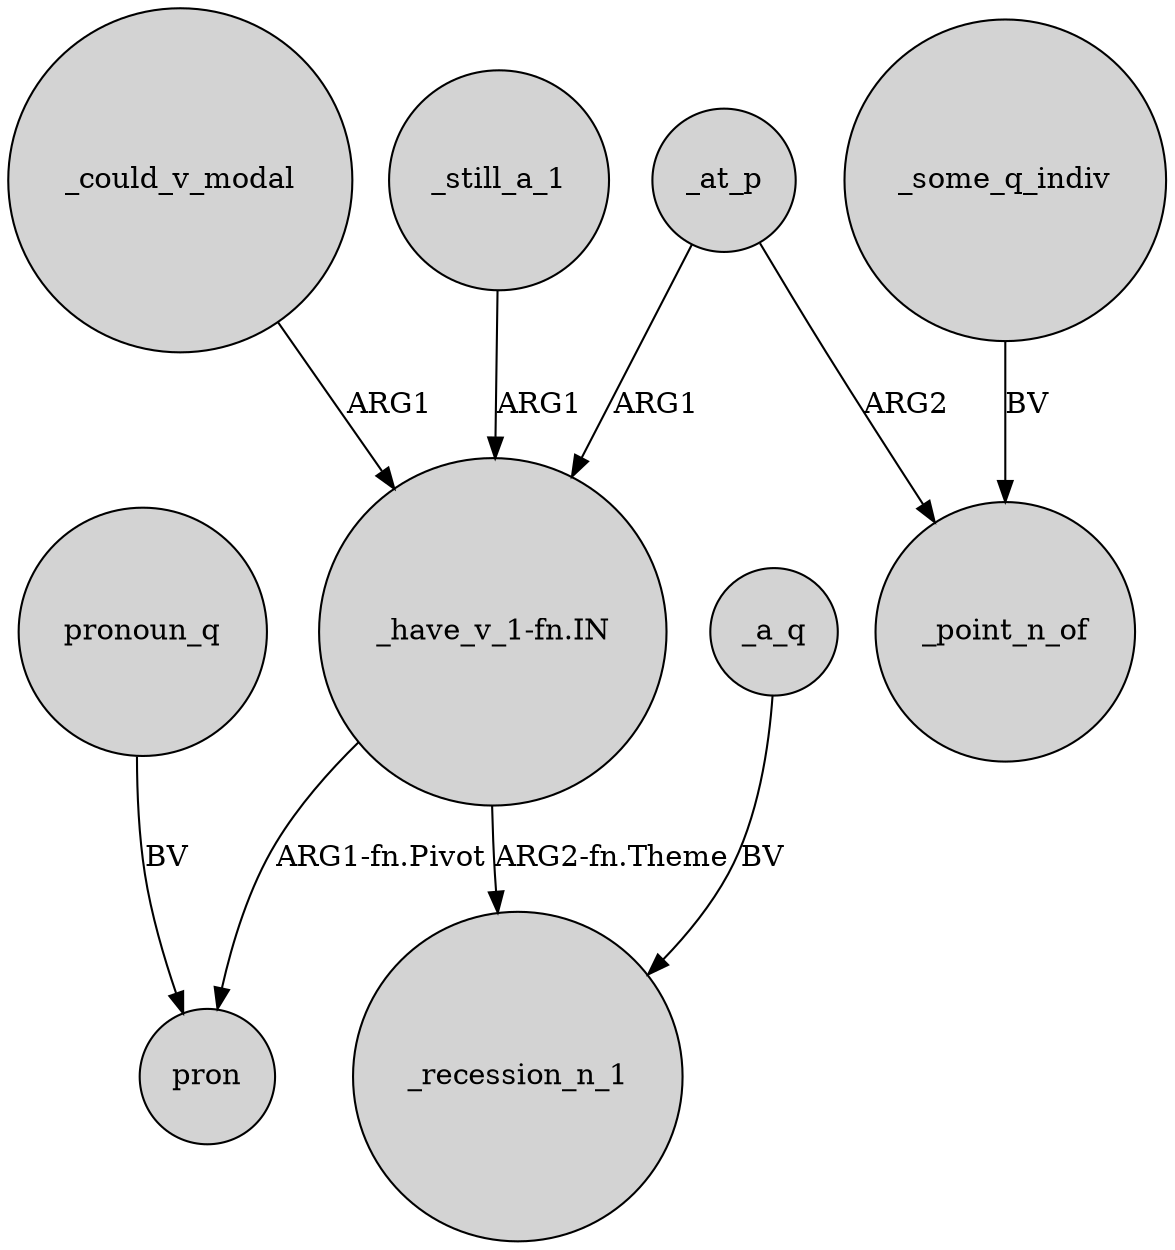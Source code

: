 digraph {
	node [shape=circle style=filled]
	_could_v_modal -> "_have_v_1-fn.IN" [label=ARG1]
	_at_p -> "_have_v_1-fn.IN" [label=ARG1]
	"_have_v_1-fn.IN" -> pron [label="ARG1-fn.Pivot"]
	_still_a_1 -> "_have_v_1-fn.IN" [label=ARG1]
	"_have_v_1-fn.IN" -> _recession_n_1 [label="ARG2-fn.Theme"]
	_at_p -> _point_n_of [label=ARG2]
	_some_q_indiv -> _point_n_of [label=BV]
	_a_q -> _recession_n_1 [label=BV]
	pronoun_q -> pron [label=BV]
}
